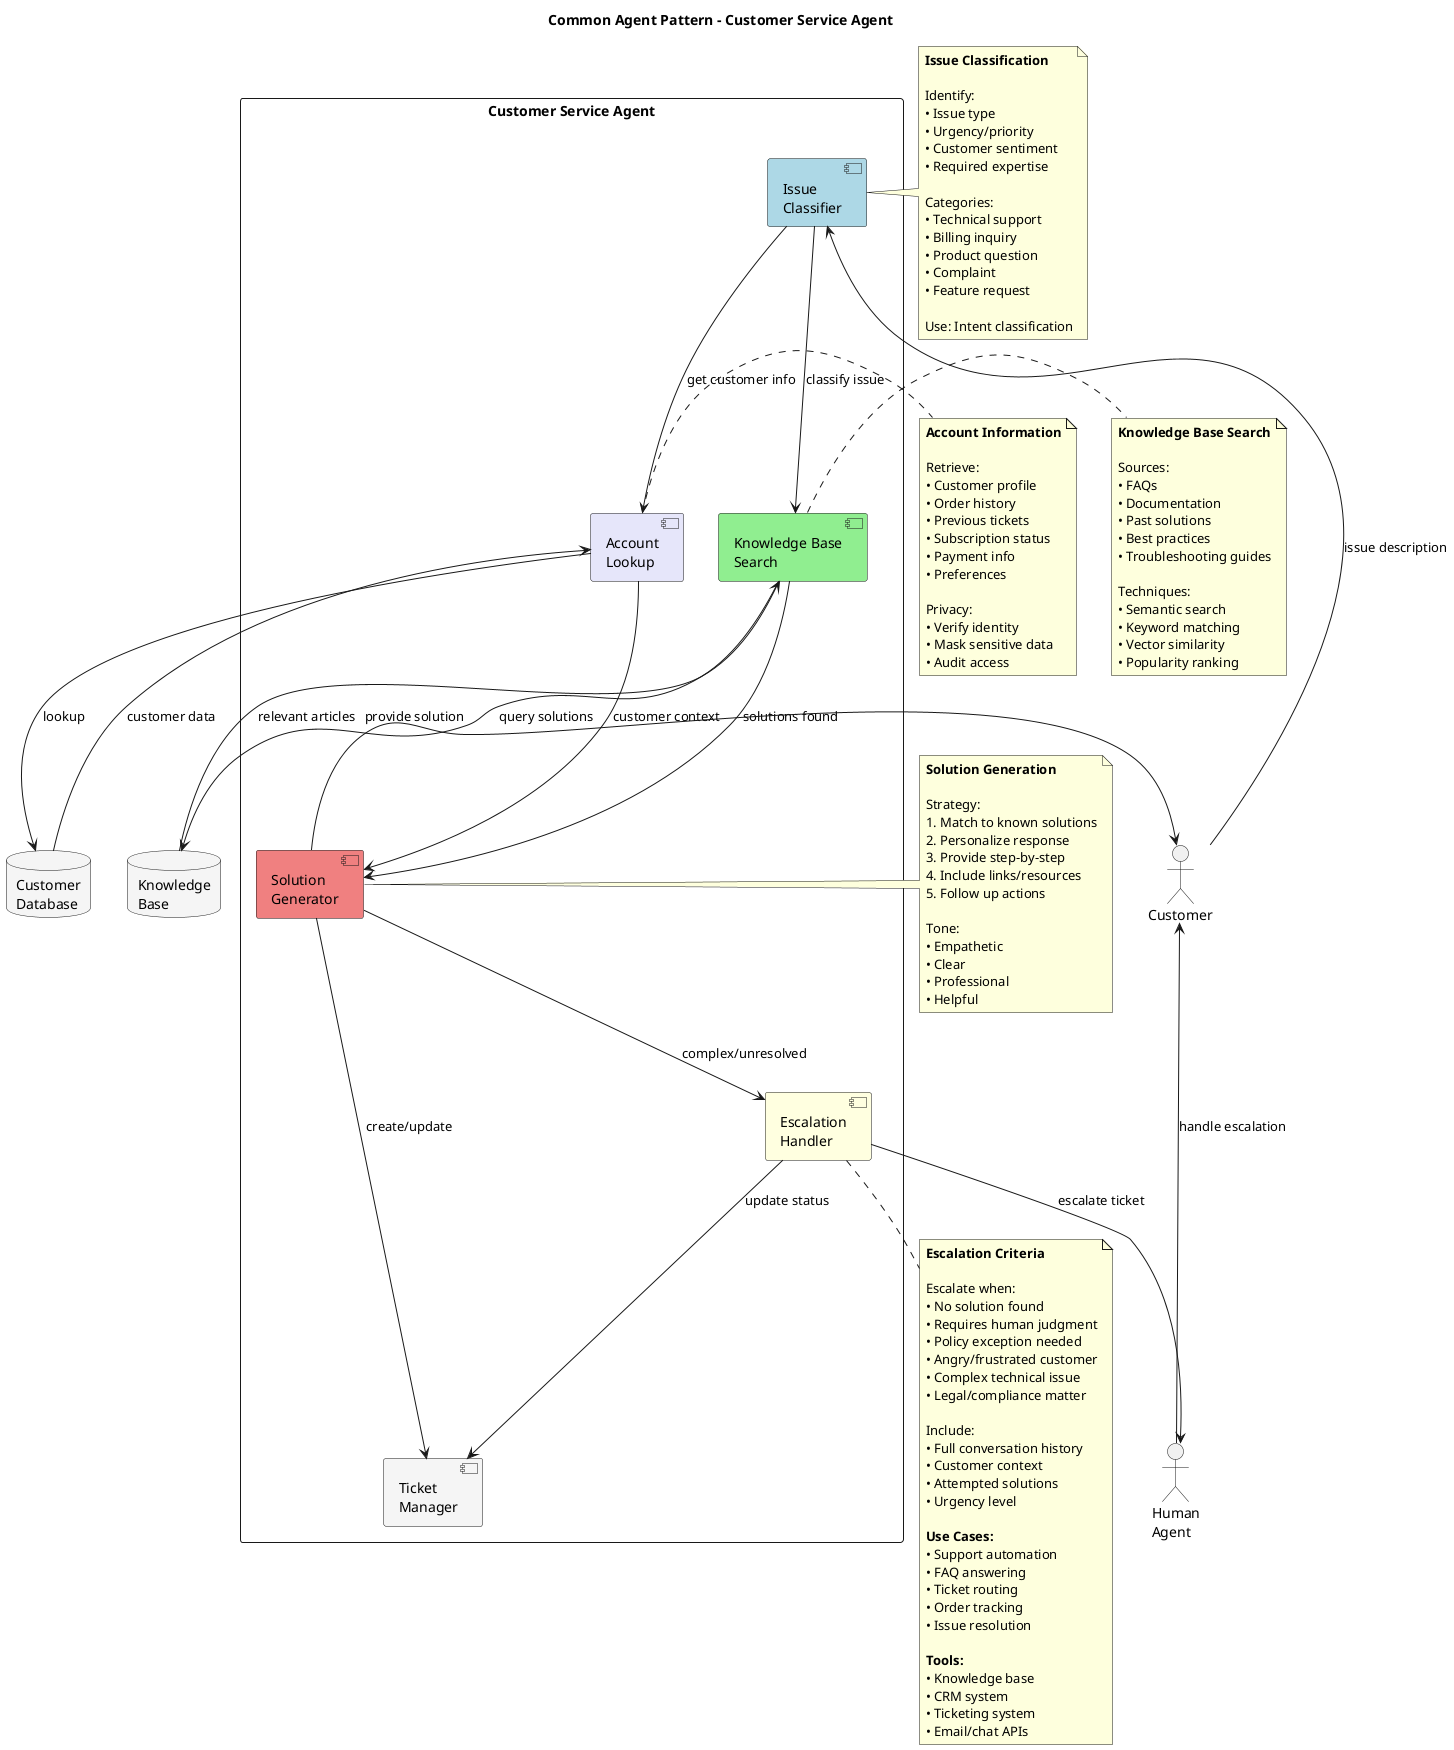 @startuml
!define UNDERSTAND #LightBlue
!define SEARCH #LightGreen
!define RESOLVE #LightCoral
!define ESCALATE #LightYellow

title Common Agent Pattern - Customer Service Agent

actor Customer

rectangle "Customer Service Agent" {
    
    component "Issue\nClassifier" as understand UNDERSTAND
    
    component "Knowledge Base\nSearch" as search SEARCH
    
    component "Account\nLookup" as account #Lavender
    
    component "Solution\nGenerator" as resolve RESOLVE
    
    component "Escalation\nHandler" as escalate ESCALATE
    
    component "Ticket\nManager" as ticket #WhiteSmoke
}

database "Knowledge\nBase" as kb #WhiteSmoke
database "Customer\nDatabase" as customerdb #WhiteSmoke
actor "Human\nAgent" as human

Customer -down-> understand : issue description
understand -down-> search : classify issue
understand -down-> account : get customer info

search -down-> kb : query solutions
kb -up-> search : relevant articles

account -down-> customerdb : lookup
customerdb -up-> account : customer data

search -down-> resolve : solutions found
account -down-> resolve : customer context

resolve -right-> Customer : provide solution
resolve -down-> ticket : create/update

resolve -down-> escalate : complex/unresolved
escalate -down-> human : escalate ticket
escalate -down-> ticket : update status

human -up-> Customer : handle escalation

note right of understand
  **Issue Classification**
  
  Identify:
  • Issue type
  • Urgency/priority
  • Customer sentiment
  • Required expertise
  
  Categories:
  • Technical support
  • Billing inquiry
  • Product question
  • Complaint
  • Feature request
  
  Use: Intent classification
end note

note right of search
  **Knowledge Base Search**
  
  Sources:
  • FAQs
  • Documentation
  • Past solutions
  • Best practices
  • Troubleshooting guides
  
  Techniques:
  • Semantic search
  • Keyword matching
  • Vector similarity
  • Popularity ranking
end note

note right of account
  **Account Information**
  
  Retrieve:
  • Customer profile
  • Order history
  • Previous tickets
  • Subscription status
  • Payment info
  • Preferences
  
  Privacy:
  • Verify identity
  • Mask sensitive data
  • Audit access
end note

note right of resolve
  **Solution Generation**
  
  Strategy:
  1. Match to known solutions
  2. Personalize response
  3. Provide step-by-step
  4. Include links/resources
  5. Follow up actions
  
  Tone:
  • Empathetic
  • Clear
  • Professional
  • Helpful
end note

note bottom of escalate
  **Escalation Criteria**
  
  Escalate when:
  • No solution found
  • Requires human judgment
  • Policy exception needed
  • Angry/frustrated customer
  • Complex technical issue
  • Legal/compliance matter
  
  Include:
  • Full conversation history
  • Customer context
  • Attempted solutions
  • Urgency level
  
  **Use Cases:**
  • Support automation
  • FAQ answering
  • Ticket routing
  • Order tracking
  • Issue resolution
  
  **Tools:**
  • Knowledge base
  • CRM system
  • Ticketing system
  • Email/chat APIs
end note

@enduml
